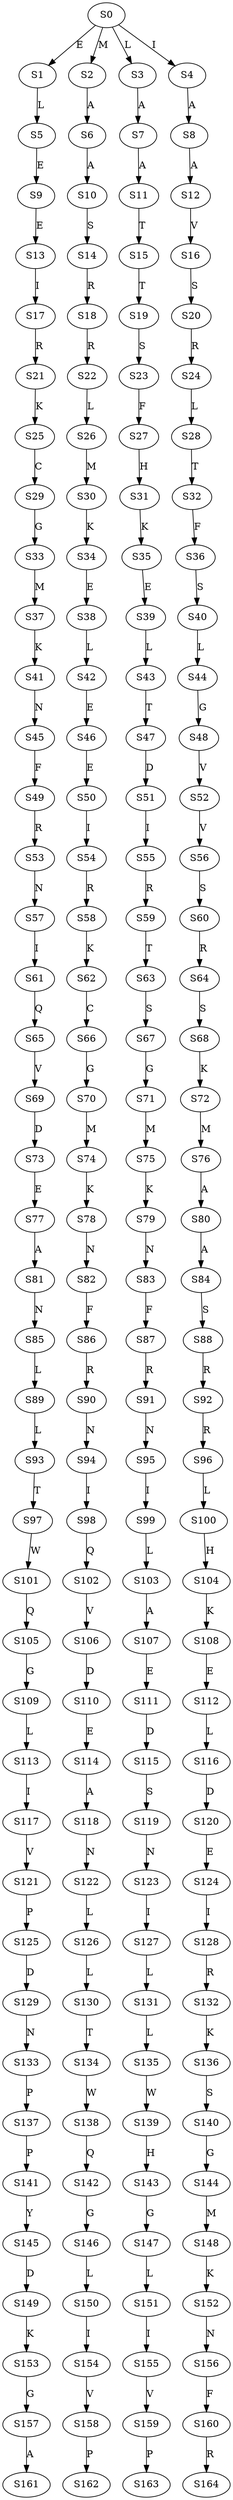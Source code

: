 strict digraph  {
	S0 -> S1 [ label = E ];
	S0 -> S2 [ label = M ];
	S0 -> S3 [ label = L ];
	S0 -> S4 [ label = I ];
	S1 -> S5 [ label = L ];
	S2 -> S6 [ label = A ];
	S3 -> S7 [ label = A ];
	S4 -> S8 [ label = A ];
	S5 -> S9 [ label = E ];
	S6 -> S10 [ label = A ];
	S7 -> S11 [ label = A ];
	S8 -> S12 [ label = A ];
	S9 -> S13 [ label = E ];
	S10 -> S14 [ label = S ];
	S11 -> S15 [ label = T ];
	S12 -> S16 [ label = V ];
	S13 -> S17 [ label = I ];
	S14 -> S18 [ label = R ];
	S15 -> S19 [ label = T ];
	S16 -> S20 [ label = S ];
	S17 -> S21 [ label = R ];
	S18 -> S22 [ label = R ];
	S19 -> S23 [ label = S ];
	S20 -> S24 [ label = R ];
	S21 -> S25 [ label = K ];
	S22 -> S26 [ label = L ];
	S23 -> S27 [ label = F ];
	S24 -> S28 [ label = L ];
	S25 -> S29 [ label = C ];
	S26 -> S30 [ label = M ];
	S27 -> S31 [ label = H ];
	S28 -> S32 [ label = T ];
	S29 -> S33 [ label = G ];
	S30 -> S34 [ label = K ];
	S31 -> S35 [ label = K ];
	S32 -> S36 [ label = F ];
	S33 -> S37 [ label = M ];
	S34 -> S38 [ label = E ];
	S35 -> S39 [ label = E ];
	S36 -> S40 [ label = S ];
	S37 -> S41 [ label = K ];
	S38 -> S42 [ label = L ];
	S39 -> S43 [ label = L ];
	S40 -> S44 [ label = L ];
	S41 -> S45 [ label = N ];
	S42 -> S46 [ label = E ];
	S43 -> S47 [ label = T ];
	S44 -> S48 [ label = G ];
	S45 -> S49 [ label = F ];
	S46 -> S50 [ label = E ];
	S47 -> S51 [ label = D ];
	S48 -> S52 [ label = V ];
	S49 -> S53 [ label = R ];
	S50 -> S54 [ label = I ];
	S51 -> S55 [ label = I ];
	S52 -> S56 [ label = V ];
	S53 -> S57 [ label = N ];
	S54 -> S58 [ label = R ];
	S55 -> S59 [ label = R ];
	S56 -> S60 [ label = S ];
	S57 -> S61 [ label = I ];
	S58 -> S62 [ label = K ];
	S59 -> S63 [ label = T ];
	S60 -> S64 [ label = R ];
	S61 -> S65 [ label = Q ];
	S62 -> S66 [ label = C ];
	S63 -> S67 [ label = S ];
	S64 -> S68 [ label = S ];
	S65 -> S69 [ label = V ];
	S66 -> S70 [ label = G ];
	S67 -> S71 [ label = G ];
	S68 -> S72 [ label = K ];
	S69 -> S73 [ label = D ];
	S70 -> S74 [ label = M ];
	S71 -> S75 [ label = M ];
	S72 -> S76 [ label = M ];
	S73 -> S77 [ label = E ];
	S74 -> S78 [ label = K ];
	S75 -> S79 [ label = K ];
	S76 -> S80 [ label = A ];
	S77 -> S81 [ label = A ];
	S78 -> S82 [ label = N ];
	S79 -> S83 [ label = N ];
	S80 -> S84 [ label = A ];
	S81 -> S85 [ label = N ];
	S82 -> S86 [ label = F ];
	S83 -> S87 [ label = F ];
	S84 -> S88 [ label = S ];
	S85 -> S89 [ label = L ];
	S86 -> S90 [ label = R ];
	S87 -> S91 [ label = R ];
	S88 -> S92 [ label = R ];
	S89 -> S93 [ label = L ];
	S90 -> S94 [ label = N ];
	S91 -> S95 [ label = N ];
	S92 -> S96 [ label = R ];
	S93 -> S97 [ label = T ];
	S94 -> S98 [ label = I ];
	S95 -> S99 [ label = I ];
	S96 -> S100 [ label = L ];
	S97 -> S101 [ label = W ];
	S98 -> S102 [ label = Q ];
	S99 -> S103 [ label = L ];
	S100 -> S104 [ label = H ];
	S101 -> S105 [ label = Q ];
	S102 -> S106 [ label = V ];
	S103 -> S107 [ label = A ];
	S104 -> S108 [ label = K ];
	S105 -> S109 [ label = G ];
	S106 -> S110 [ label = D ];
	S107 -> S111 [ label = E ];
	S108 -> S112 [ label = E ];
	S109 -> S113 [ label = L ];
	S110 -> S114 [ label = E ];
	S111 -> S115 [ label = D ];
	S112 -> S116 [ label = L ];
	S113 -> S117 [ label = I ];
	S114 -> S118 [ label = A ];
	S115 -> S119 [ label = S ];
	S116 -> S120 [ label = D ];
	S117 -> S121 [ label = V ];
	S118 -> S122 [ label = N ];
	S119 -> S123 [ label = N ];
	S120 -> S124 [ label = E ];
	S121 -> S125 [ label = P ];
	S122 -> S126 [ label = L ];
	S123 -> S127 [ label = I ];
	S124 -> S128 [ label = I ];
	S125 -> S129 [ label = D ];
	S126 -> S130 [ label = L ];
	S127 -> S131 [ label = L ];
	S128 -> S132 [ label = R ];
	S129 -> S133 [ label = N ];
	S130 -> S134 [ label = T ];
	S131 -> S135 [ label = L ];
	S132 -> S136 [ label = K ];
	S133 -> S137 [ label = P ];
	S134 -> S138 [ label = W ];
	S135 -> S139 [ label = W ];
	S136 -> S140 [ label = S ];
	S137 -> S141 [ label = P ];
	S138 -> S142 [ label = Q ];
	S139 -> S143 [ label = H ];
	S140 -> S144 [ label = G ];
	S141 -> S145 [ label = Y ];
	S142 -> S146 [ label = G ];
	S143 -> S147 [ label = G ];
	S144 -> S148 [ label = M ];
	S145 -> S149 [ label = D ];
	S146 -> S150 [ label = L ];
	S147 -> S151 [ label = L ];
	S148 -> S152 [ label = K ];
	S149 -> S153 [ label = K ];
	S150 -> S154 [ label = I ];
	S151 -> S155 [ label = I ];
	S152 -> S156 [ label = N ];
	S153 -> S157 [ label = G ];
	S154 -> S158 [ label = V ];
	S155 -> S159 [ label = V ];
	S156 -> S160 [ label = F ];
	S157 -> S161 [ label = A ];
	S158 -> S162 [ label = P ];
	S159 -> S163 [ label = P ];
	S160 -> S164 [ label = R ];
}
